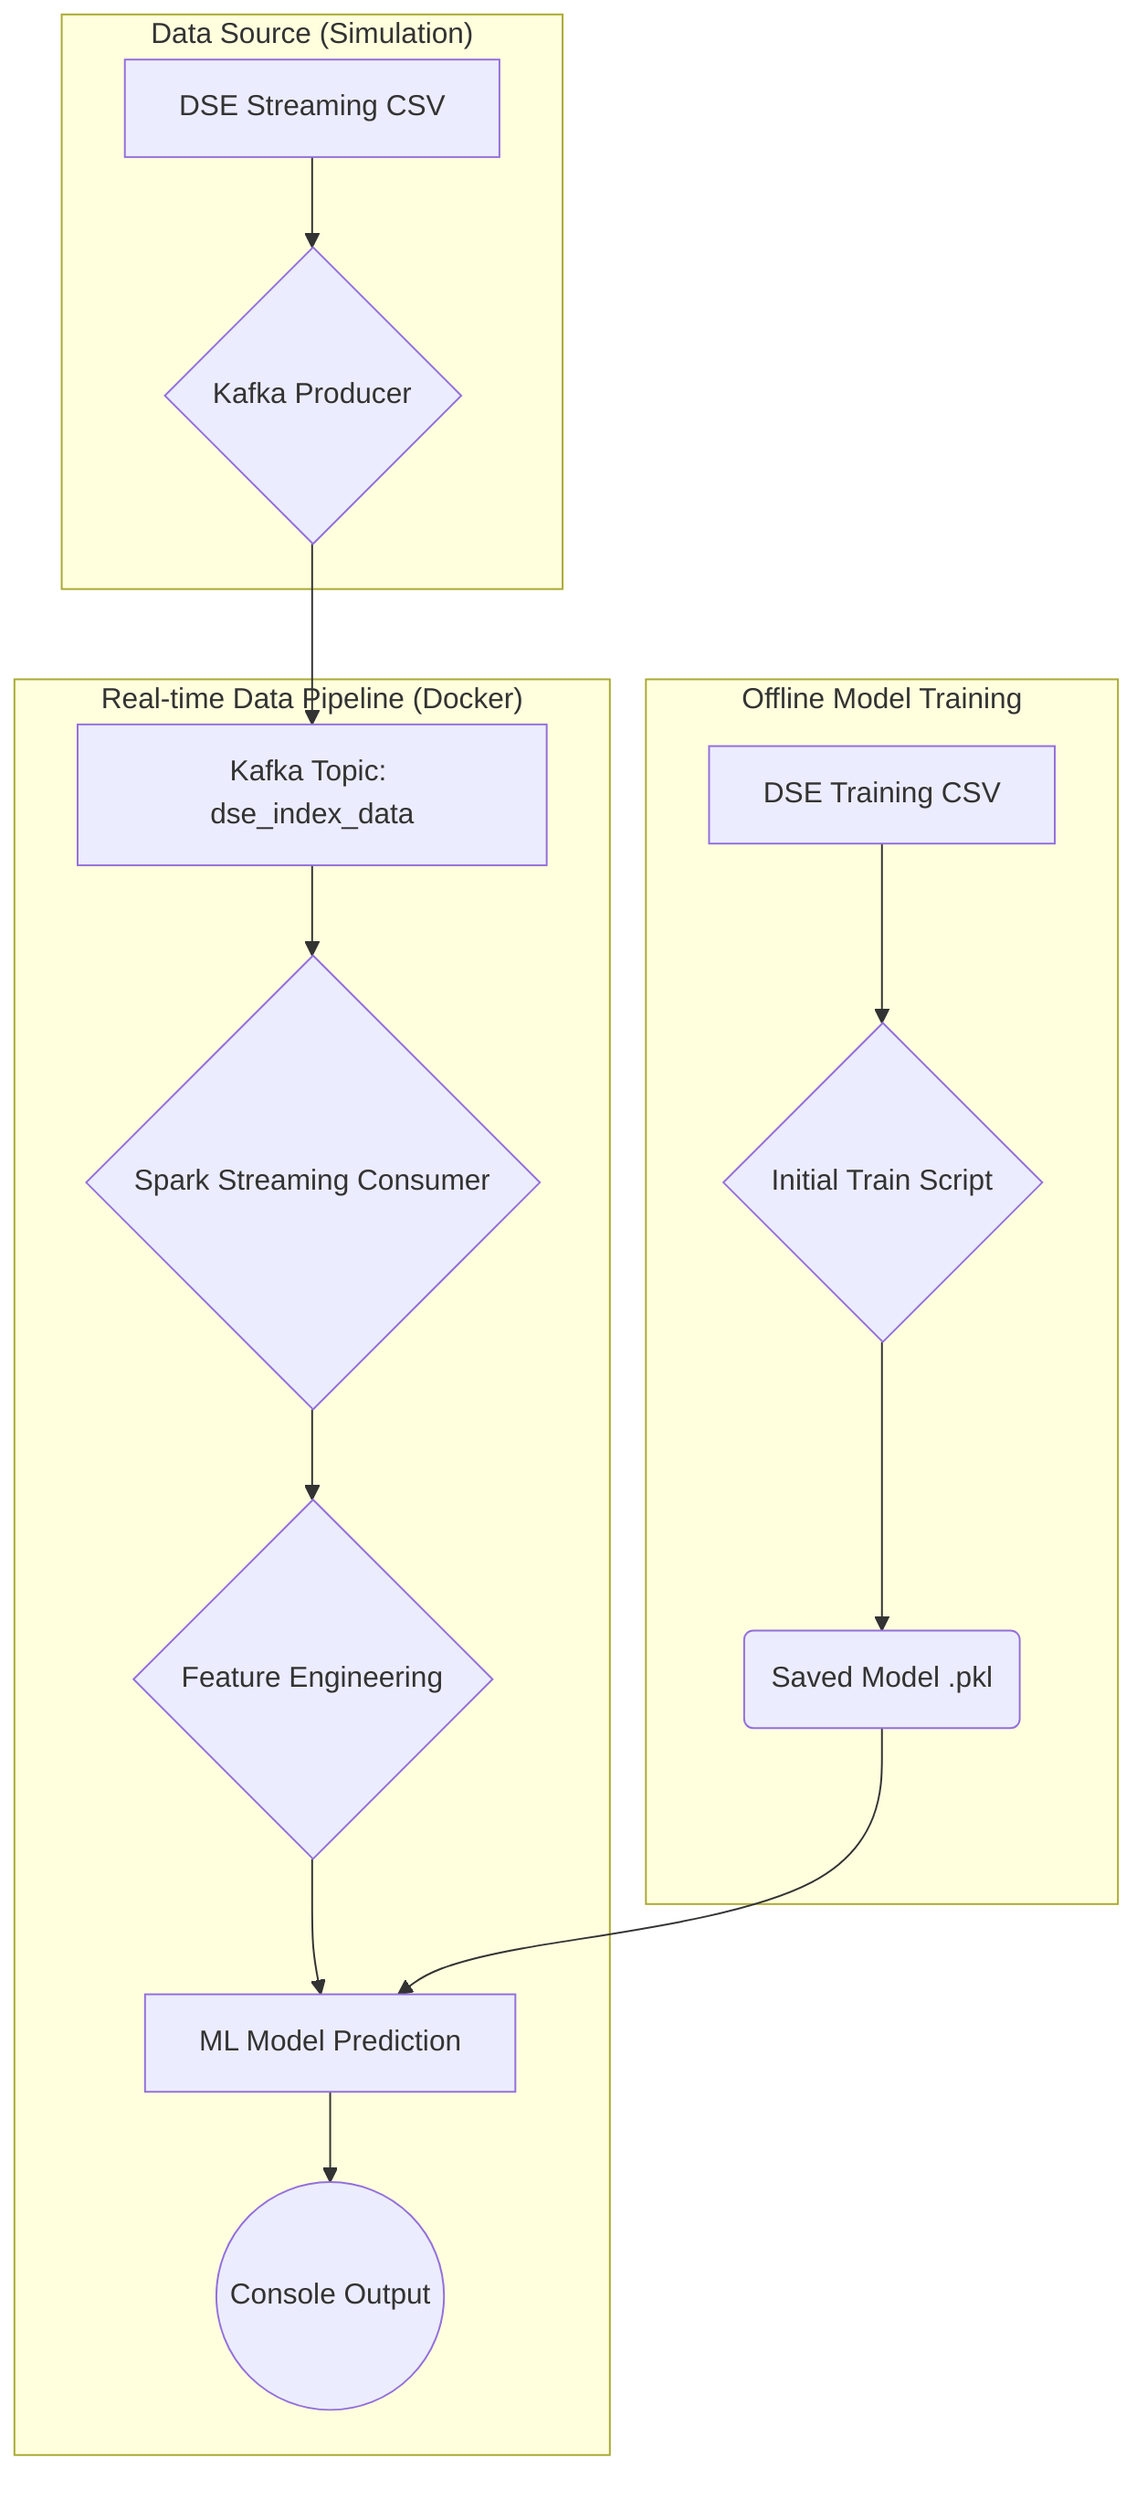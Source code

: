 graph TD
    subgraph "Data Source (Simulation)"
        A[DSE Streaming CSV] --> B{Kafka Producer};
    end

    subgraph "Real-time Data Pipeline (Docker)"
        B --> C[Kafka Topic: dse_index_data];
        C --> D{Spark Streaming Consumer};
        D --> E{Feature Engineering};
        E --> F[ML Model Prediction];
        F --> G((Console Output));
    end

    subgraph "Offline Model Training"
       H[DSE Training CSV] --> I{Initial Train Script};
       I --> J(Saved Model .pkl);
       J --> F;
    end